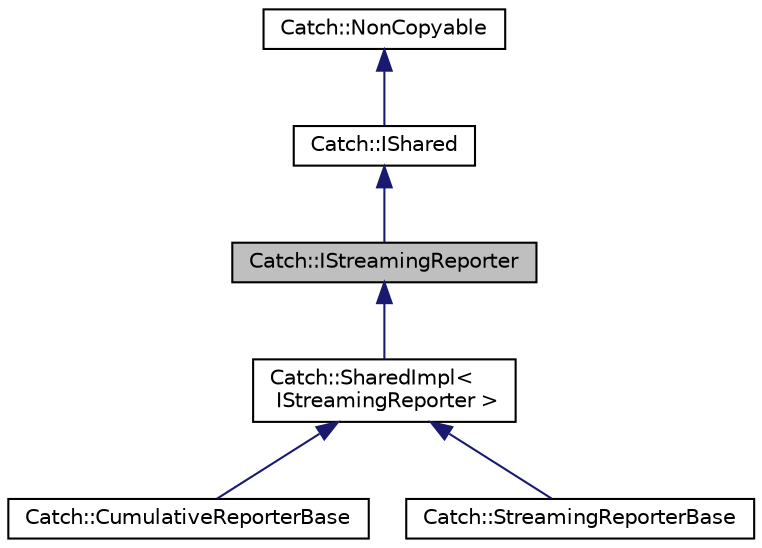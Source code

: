 digraph "Catch::IStreamingReporter"
{
  edge [fontname="Helvetica",fontsize="10",labelfontname="Helvetica",labelfontsize="10"];
  node [fontname="Helvetica",fontsize="10",shape=record];
  Node1 [label="Catch::IStreamingReporter",height=0.2,width=0.4,color="black", fillcolor="grey75", style="filled", fontcolor="black"];
  Node2 -> Node1 [dir="back",color="midnightblue",fontsize="10",style="solid"];
  Node2 [label="Catch::IShared",height=0.2,width=0.4,color="black", fillcolor="white", style="filled",URL="$d1/dc1/structCatch_1_1IShared.html"];
  Node3 -> Node2 [dir="back",color="midnightblue",fontsize="10",style="solid"];
  Node3 [label="Catch::NonCopyable",height=0.2,width=0.4,color="black", fillcolor="white", style="filled",URL="$dc/d1c/classCatch_1_1NonCopyable.html"];
  Node1 -> Node4 [dir="back",color="midnightblue",fontsize="10",style="solid"];
  Node4 [label="Catch::SharedImpl\<\l IStreamingReporter \>",height=0.2,width=0.4,color="black", fillcolor="white", style="filled",URL="$d7/d91/structCatch_1_1SharedImpl.html"];
  Node4 -> Node5 [dir="back",color="midnightblue",fontsize="10",style="solid"];
  Node5 [label="Catch::CumulativeReporterBase",height=0.2,width=0.4,color="black", fillcolor="white", style="filled",URL="$dc/de0/structCatch_1_1CumulativeReporterBase.html"];
  Node4 -> Node6 [dir="back",color="midnightblue",fontsize="10",style="solid"];
  Node6 [label="Catch::StreamingReporterBase",height=0.2,width=0.4,color="black", fillcolor="white", style="filled",URL="$de/d08/structCatch_1_1StreamingReporterBase.html"];
}
